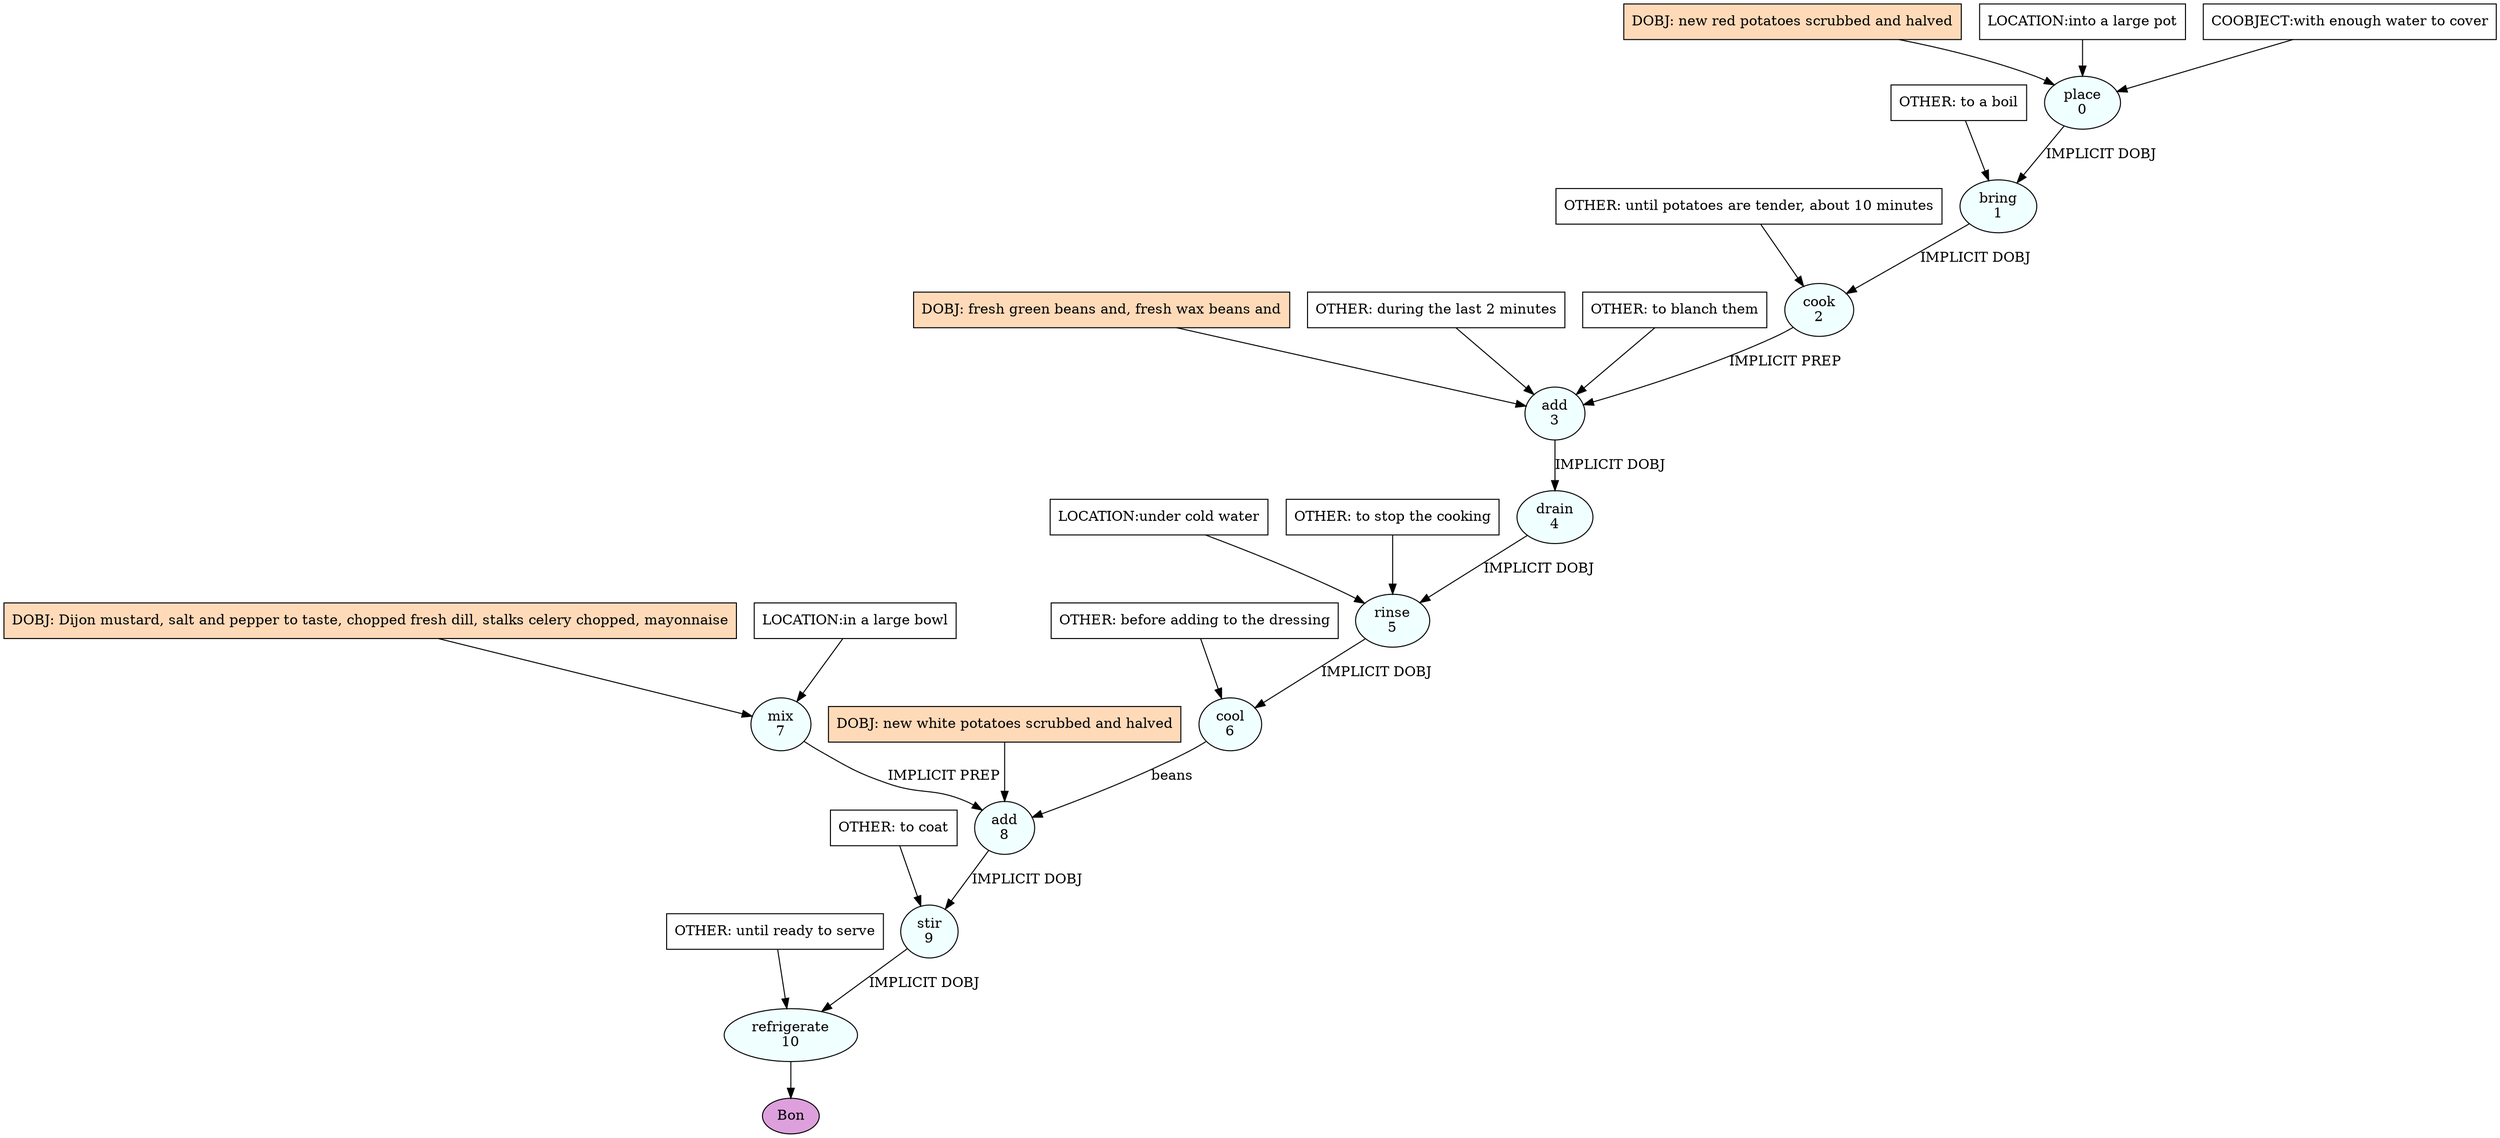 digraph recipe {
E0[label="place
0", shape=oval, style=filled, fillcolor=azure]
E1[label="bring
1", shape=oval, style=filled, fillcolor=azure]
E2[label="cook
2", shape=oval, style=filled, fillcolor=azure]
E3[label="add
3", shape=oval, style=filled, fillcolor=azure]
E4[label="drain
4", shape=oval, style=filled, fillcolor=azure]
E5[label="rinse
5", shape=oval, style=filled, fillcolor=azure]
E6[label="cool
6", shape=oval, style=filled, fillcolor=azure]
E7[label="mix
7", shape=oval, style=filled, fillcolor=azure]
E8[label="add
8", shape=oval, style=filled, fillcolor=azure]
E9[label="stir
9", shape=oval, style=filled, fillcolor=azure]
E10[label="refrigerate
10", shape=oval, style=filled, fillcolor=azure]
D7[label="DOBJ: Dijon mustard, salt and pepper to taste, chopped fresh dill, stalks celery chopped, mayonnaise", shape=box, style=filled, fillcolor=peachpuff]
D7 -> E7
P7_0[label="LOCATION:in a large bowl", shape=box, style=filled, fillcolor=white]
P7_0 -> E7
D0[label="DOBJ: new red potatoes scrubbed and halved", shape=box, style=filled, fillcolor=peachpuff]
D0 -> E0
P0_0[label="LOCATION:into a large pot", shape=box, style=filled, fillcolor=white]
P0_0 -> E0
P0_1[label="COOBJECT:with enough water to cover", shape=box, style=filled, fillcolor=white]
P0_1 -> E0
E0 -> E1 [label="IMPLICIT DOBJ"]
O1_0_0[label="OTHER: to a boil", shape=box, style=filled, fillcolor=white]
O1_0_0 -> E1
E1 -> E2 [label="IMPLICIT DOBJ"]
O2_0_0[label="OTHER: until potatoes are tender, about 10 minutes", shape=box, style=filled, fillcolor=white]
O2_0_0 -> E2
D3_ing[label="DOBJ: fresh green beans and, fresh wax beans and", shape=box, style=filled, fillcolor=peachpuff]
D3_ing -> E3
E2 -> E3 [label="IMPLICIT PREP"]
O3_0_0[label="OTHER: during the last 2 minutes", shape=box, style=filled, fillcolor=white]
O3_0_0 -> E3
O3_1_0[label="OTHER: to blanch them", shape=box, style=filled, fillcolor=white]
O3_1_0 -> E3
E3 -> E4 [label="IMPLICIT DOBJ"]
E4 -> E5 [label="IMPLICIT DOBJ"]
P5_0_0[label="LOCATION:under cold water", shape=box, style=filled, fillcolor=white]
P5_0_0 -> E5
O5_0_0[label="OTHER: to stop the cooking", shape=box, style=filled, fillcolor=white]
O5_0_0 -> E5
E5 -> E6 [label="IMPLICIT DOBJ"]
O6_0_0[label="OTHER: before adding to the dressing", shape=box, style=filled, fillcolor=white]
O6_0_0 -> E6
D8_ing[label="DOBJ: new white potatoes scrubbed and halved", shape=box, style=filled, fillcolor=peachpuff]
D8_ing -> E8
E6 -> E8 [label="beans"]
E7 -> E8 [label="IMPLICIT PREP"]
E8 -> E9 [label="IMPLICIT DOBJ"]
O9_0_0[label="OTHER: to coat", shape=box, style=filled, fillcolor=white]
O9_0_0 -> E9
E9 -> E10 [label="IMPLICIT DOBJ"]
O10_0_0[label="OTHER: until ready to serve", shape=box, style=filled, fillcolor=white]
O10_0_0 -> E10
EOR[label="Bon", shape=oval, style=filled, fillcolor=plum]
E10 -> EOR
}
